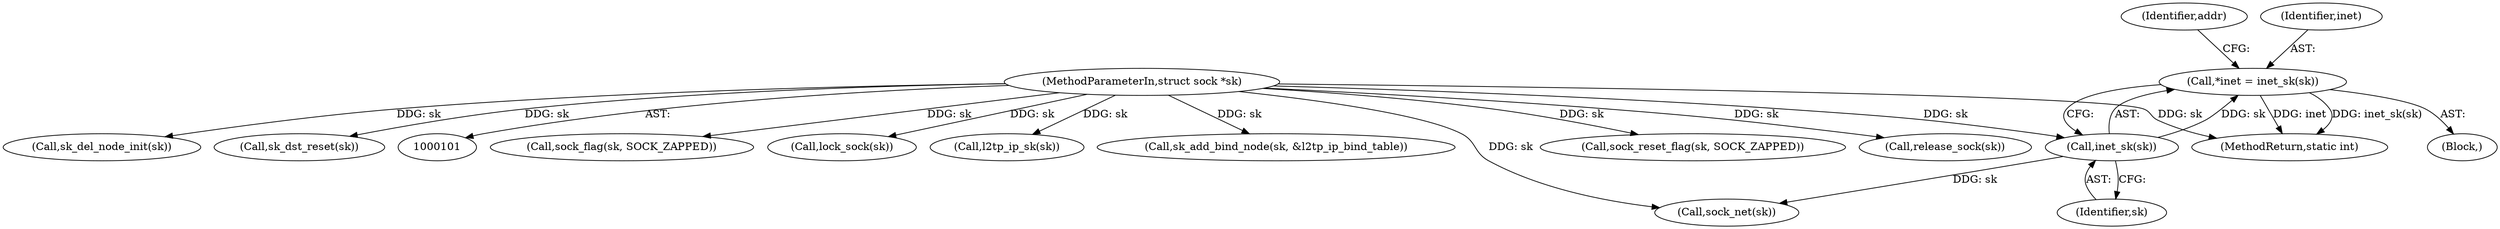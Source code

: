 digraph "0_linux_32c231164b762dddefa13af5a0101032c70b50ef@pointer" {
"1000107" [label="(Call,*inet = inet_sk(sk))"];
"1000109" [label="(Call,inet_sk(sk))"];
"1000102" [label="(MethodParameterIn,struct sock *sk)"];
"1000126" [label="(Call,sock_flag(sk, SOCK_ZAPPED))"];
"1000107" [label="(Call,*inet = inet_sk(sk))"];
"1000109" [label="(Call,inet_sk(sk))"];
"1000174" [label="(Call,lock_sock(sk))"];
"1000256" [label="(Call,l2tp_ip_sk(sk))"];
"1000265" [label="(Call,sk_add_bind_node(sk, &l2tp_ip_bind_table))"];
"1000110" [label="(Identifier,sk)"];
"1000105" [label="(Block,)"];
"1000113" [label="(Identifier,addr)"];
"1000120" [label="(Call,sock_net(sk))"];
"1000277" [label="(Call,sock_reset_flag(sk, SOCK_ZAPPED))"];
"1000281" [label="(Call,release_sock(sk))"];
"1000102" [label="(MethodParameterIn,struct sock *sk)"];
"1000108" [label="(Identifier,inet)"];
"1000269" [label="(Call,sk_del_node_init(sk))"];
"1000252" [label="(Call,sk_dst_reset(sk))"];
"1000291" [label="(MethodReturn,static int)"];
"1000107" -> "1000105"  [label="AST: "];
"1000107" -> "1000109"  [label="CFG: "];
"1000108" -> "1000107"  [label="AST: "];
"1000109" -> "1000107"  [label="AST: "];
"1000113" -> "1000107"  [label="CFG: "];
"1000107" -> "1000291"  [label="DDG: inet"];
"1000107" -> "1000291"  [label="DDG: inet_sk(sk)"];
"1000109" -> "1000107"  [label="DDG: sk"];
"1000109" -> "1000110"  [label="CFG: "];
"1000110" -> "1000109"  [label="AST: "];
"1000102" -> "1000109"  [label="DDG: sk"];
"1000109" -> "1000120"  [label="DDG: sk"];
"1000102" -> "1000101"  [label="AST: "];
"1000102" -> "1000291"  [label="DDG: sk"];
"1000102" -> "1000120"  [label="DDG: sk"];
"1000102" -> "1000126"  [label="DDG: sk"];
"1000102" -> "1000174"  [label="DDG: sk"];
"1000102" -> "1000252"  [label="DDG: sk"];
"1000102" -> "1000256"  [label="DDG: sk"];
"1000102" -> "1000265"  [label="DDG: sk"];
"1000102" -> "1000269"  [label="DDG: sk"];
"1000102" -> "1000277"  [label="DDG: sk"];
"1000102" -> "1000281"  [label="DDG: sk"];
}

